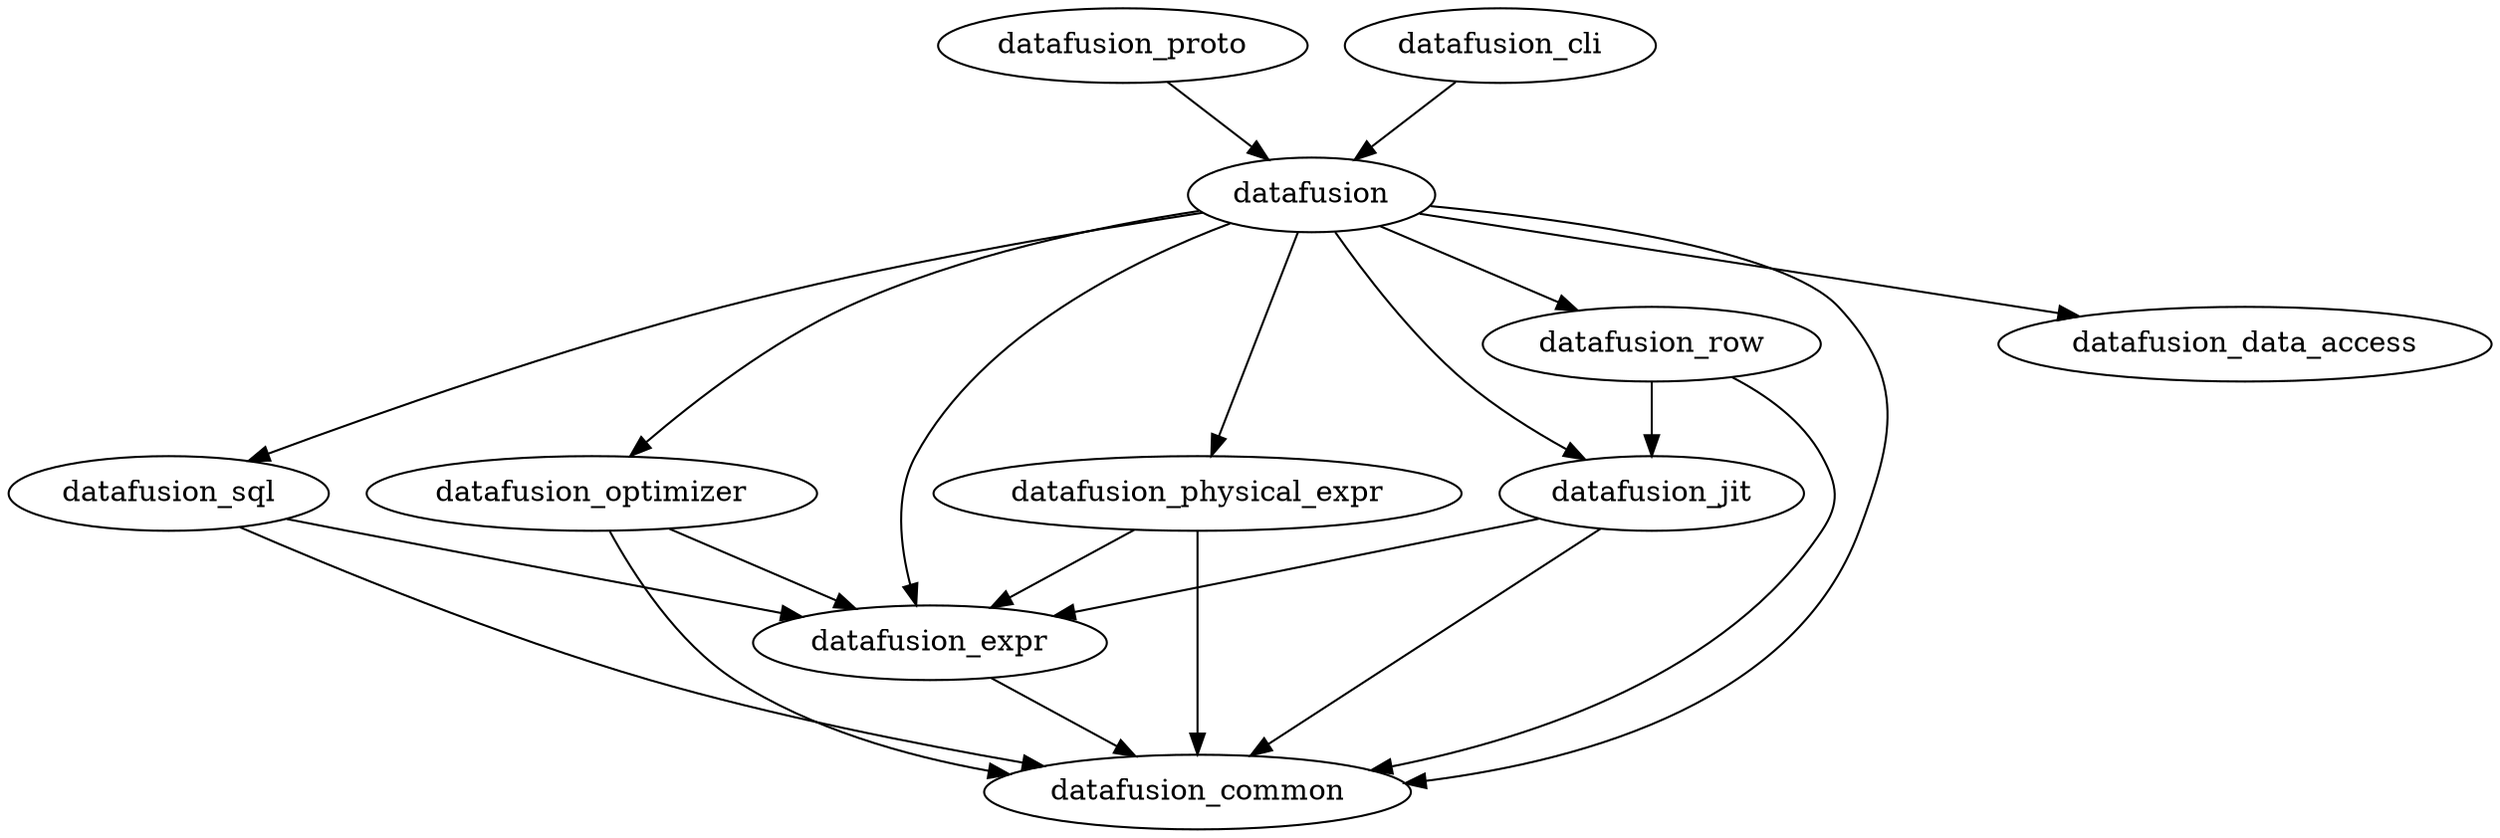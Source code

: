 // Licensed to the Apache Software Foundation (ASF) under one
// or more contributor license agreements.  See the NOTICE file
// distributed with this work for additional information
// regarding copyright ownership.  The ASF licenses this file
// to you under the Apache License, Version 2.0 (the
// "License"); you may not use this file except in compliance
// with the License.  You may obtain a copy of the License at
//
//   http://www.apache.org/licenses/LICENSE-2.0
//
// Unless required by applicable law or agreed to in writing,
// software distributed under the License is distributed on an
// "AS IS" BASIS, WITHOUT WARRANTIES OR CONDITIONS OF ANY
// KIND, either express or implied.  See the License for the
// specific language governing permissions and limitations
// under the License.

digraph G {

    datafusion_common

    datafusion_data_access

	datafusion_expr -> datafusion_common

	datafusion_sql -> datafusion_common
	datafusion_sql -> datafusion_expr

	datafusion_optimizer -> datafusion_common
	datafusion_optimizer -> datafusion_expr

	datafusion_physical_expr -> datafusion_common
	datafusion_physical_expr -> datafusion_expr

	datafusion_jit -> datafusion_common
	datafusion_jit -> datafusion_expr

    datafusion_row -> datafusion_common
    datafusion_row -> datafusion_jit

	datafusion -> datafusion_common
	datafusion -> datafusion_data_access
	datafusion -> datafusion_expr
	datafusion -> datafusion_jit
	datafusion -> datafusion_optimizer
	datafusion -> datafusion_physical_expr
	datafusion -> datafusion_row
	datafusion -> datafusion_sql

	datafusion_proto -> datafusion

	datafusion_cli -> datafusion
}
